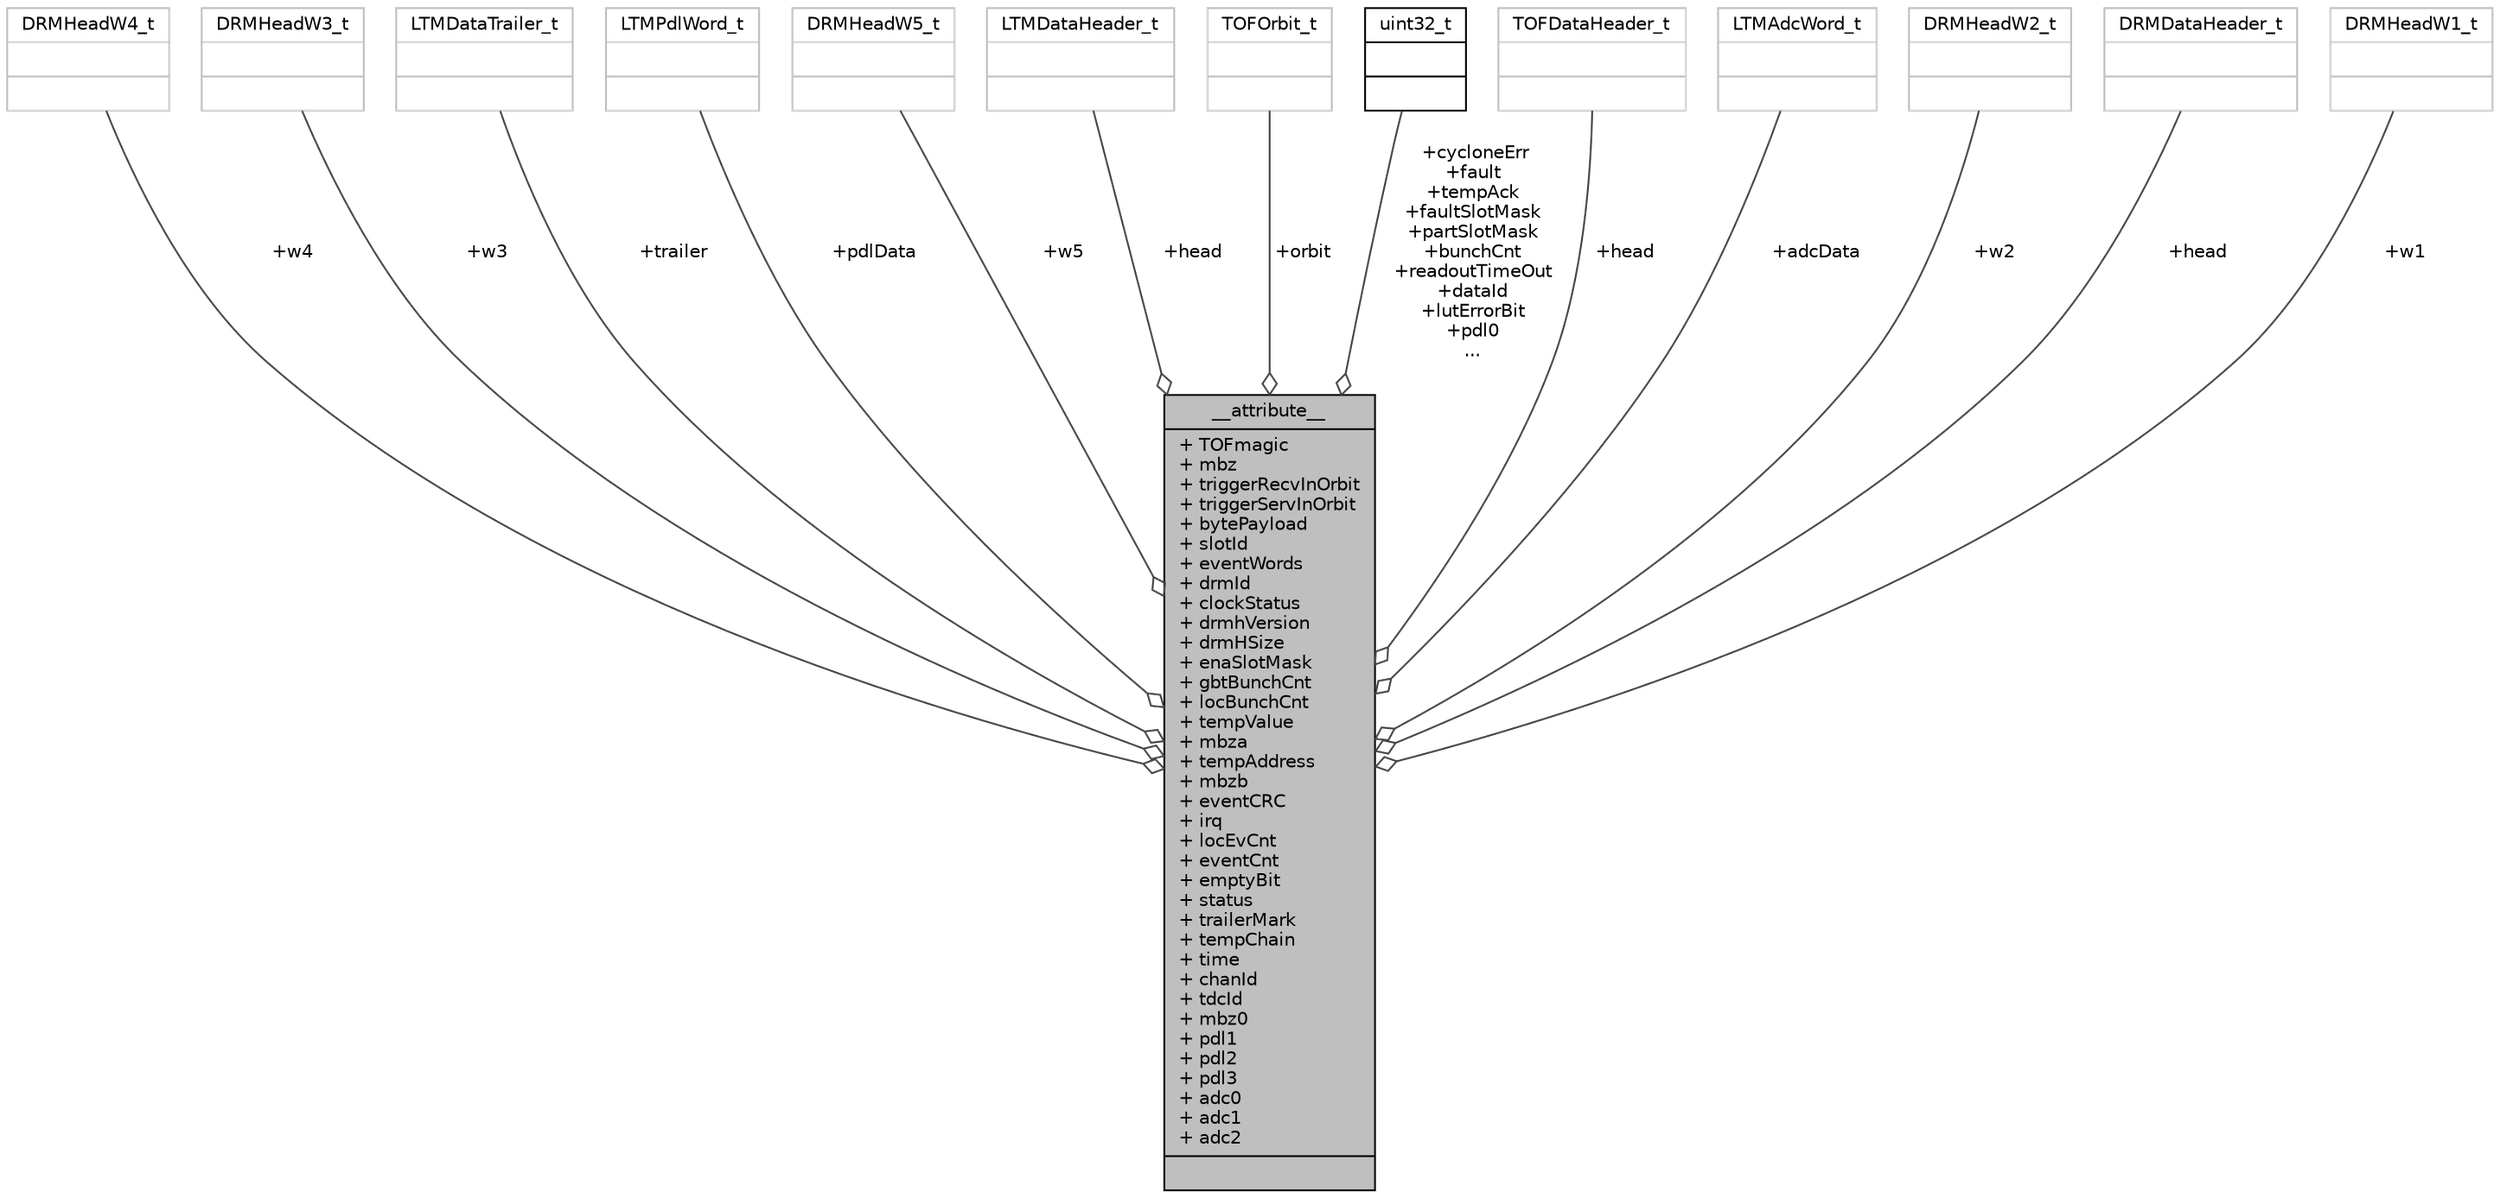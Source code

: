 digraph "__attribute__"
{
 // INTERACTIVE_SVG=YES
  bgcolor="transparent";
  edge [fontname="Helvetica",fontsize="10",labelfontname="Helvetica",labelfontsize="10"];
  node [fontname="Helvetica",fontsize="10",shape=record];
  Node1 [label="{__attribute__\n|+ TOFmagic\l+ mbz\l+ triggerRecvInOrbit\l+ triggerServInOrbit\l+ bytePayload\l+ slotId\l+ eventWords\l+ drmId\l+ clockStatus\l+ drmhVersion\l+ drmHSize\l+ enaSlotMask\l+ gbtBunchCnt\l+ locBunchCnt\l+ tempValue\l+ mbza\l+ tempAddress\l+ mbzb\l+ eventCRC\l+ irq\l+ locEvCnt\l+ eventCnt\l+ emptyBit\l+ status\l+ trailerMark\l+ tempChain\l+ time\l+ chanId\l+ tdcId\l+ mbz0\l+ pdl1\l+ pdl2\l+ pdl3\l+ adc0\l+ adc1\l+ adc2\l|}",height=0.2,width=0.4,color="black", fillcolor="grey75", style="filled", fontcolor="black"];
  Node2 -> Node1 [color="grey25",fontsize="10",style="solid",label=" +w4" ,arrowhead="odiamond",fontname="Helvetica"];
  Node2 [label="{DRMHeadW4_t\n||}",height=0.2,width=0.4,color="grey75"];
  Node3 -> Node1 [color="grey25",fontsize="10",style="solid",label=" +w3" ,arrowhead="odiamond",fontname="Helvetica"];
  Node3 [label="{DRMHeadW3_t\n||}",height=0.2,width=0.4,color="grey75"];
  Node4 -> Node1 [color="grey25",fontsize="10",style="solid",label=" +trailer" ,arrowhead="odiamond",fontname="Helvetica"];
  Node4 [label="{LTMDataTrailer_t\n||}",height=0.2,width=0.4,color="grey75"];
  Node5 -> Node1 [color="grey25",fontsize="10",style="solid",label=" +pdlData" ,arrowhead="odiamond",fontname="Helvetica"];
  Node5 [label="{LTMPdlWord_t\n||}",height=0.2,width=0.4,color="grey75"];
  Node6 -> Node1 [color="grey25",fontsize="10",style="solid",label=" +w5" ,arrowhead="odiamond",fontname="Helvetica"];
  Node6 [label="{DRMHeadW5_t\n||}",height=0.2,width=0.4,color="grey75"];
  Node7 -> Node1 [color="grey25",fontsize="10",style="solid",label=" +head" ,arrowhead="odiamond",fontname="Helvetica"];
  Node7 [label="{LTMDataHeader_t\n||}",height=0.2,width=0.4,color="grey75"];
  Node8 -> Node1 [color="grey25",fontsize="10",style="solid",label=" +orbit" ,arrowhead="odiamond",fontname="Helvetica"];
  Node8 [label="{TOFOrbit_t\n||}",height=0.2,width=0.4,color="grey75"];
  Node9 -> Node1 [color="grey25",fontsize="10",style="solid",label=" +cycloneErr\n+fault\n+tempAck\n+faultSlotMask\n+partSlotMask\n+bunchCnt\n+readoutTimeOut\n+dataId\n+lutErrorBit\n+pdl0\n..." ,arrowhead="odiamond",fontname="Helvetica"];
  Node9 [label="{uint32_t\n||}",height=0.2,width=0.4,color="black",URL="$d3/d87/classuint32__t.html"];
  Node10 -> Node1 [color="grey25",fontsize="10",style="solid",label=" +head" ,arrowhead="odiamond",fontname="Helvetica"];
  Node10 [label="{TOFDataHeader_t\n||}",height=0.2,width=0.4,color="grey75"];
  Node11 -> Node1 [color="grey25",fontsize="10",style="solid",label=" +adcData" ,arrowhead="odiamond",fontname="Helvetica"];
  Node11 [label="{LTMAdcWord_t\n||}",height=0.2,width=0.4,color="grey75"];
  Node12 -> Node1 [color="grey25",fontsize="10",style="solid",label=" +w2" ,arrowhead="odiamond",fontname="Helvetica"];
  Node12 [label="{DRMHeadW2_t\n||}",height=0.2,width=0.4,color="grey75"];
  Node13 -> Node1 [color="grey25",fontsize="10",style="solid",label=" +head" ,arrowhead="odiamond",fontname="Helvetica"];
  Node13 [label="{DRMDataHeader_t\n||}",height=0.2,width=0.4,color="grey75"];
  Node14 -> Node1 [color="grey25",fontsize="10",style="solid",label=" +w1" ,arrowhead="odiamond",fontname="Helvetica"];
  Node14 [label="{DRMHeadW1_t\n||}",height=0.2,width=0.4,color="grey75"];
}
